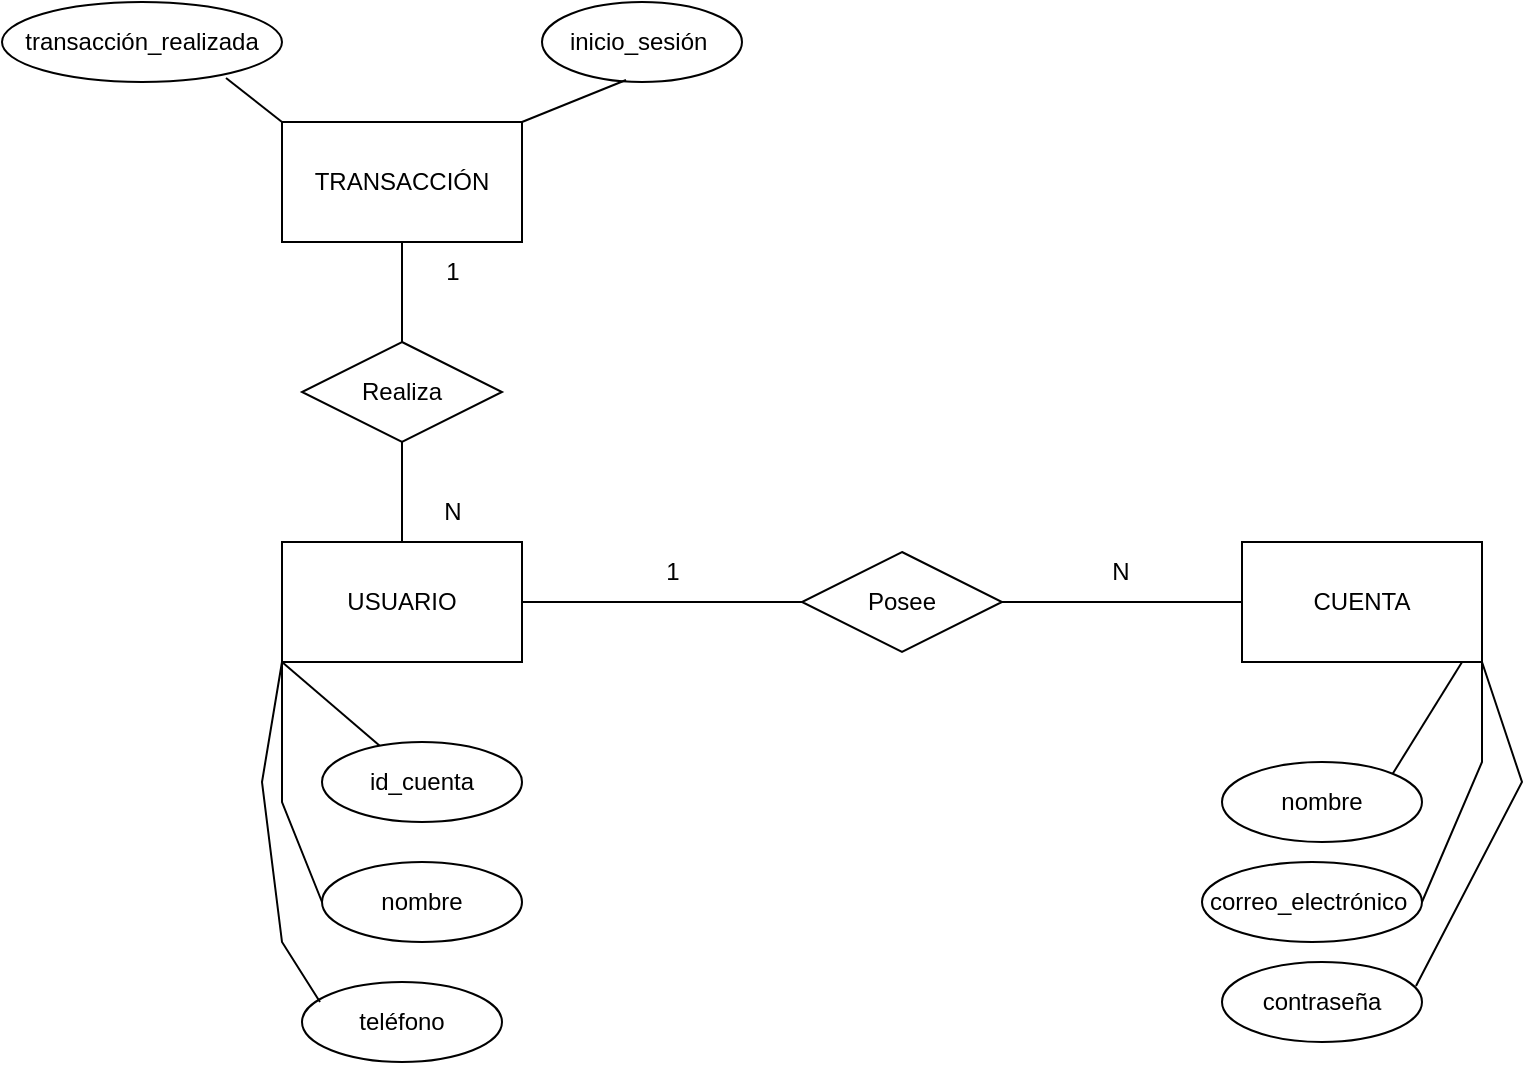 <mxfile version="24.7.16">
  <diagram name="Página-1" id="BKh5HEidqJ47ucqdIPJj">
    <mxGraphModel dx="2021" dy="1935" grid="1" gridSize="10" guides="1" tooltips="1" connect="1" arrows="1" fold="1" page="1" pageScale="1" pageWidth="827" pageHeight="1169" math="0" shadow="0">
      <root>
        <mxCell id="0" />
        <mxCell id="1" parent="0" />
        <mxCell id="xZgm0PM6zPpua3AeY3MV-1" value="USUARIO" style="rounded=0;whiteSpace=wrap;html=1;" vertex="1" parent="1">
          <mxGeometry x="-20" y="120" width="120" height="60" as="geometry" />
        </mxCell>
        <mxCell id="xZgm0PM6zPpua3AeY3MV-2" value="CUENTA" style="rounded=0;whiteSpace=wrap;html=1;" vertex="1" parent="1">
          <mxGeometry x="460" y="120" width="120" height="60" as="geometry" />
        </mxCell>
        <mxCell id="xZgm0PM6zPpua3AeY3MV-3" value="TRANSACCIÓN" style="rounded=0;whiteSpace=wrap;html=1;" vertex="1" parent="1">
          <mxGeometry x="-20" y="-90" width="120" height="60" as="geometry" />
        </mxCell>
        <mxCell id="xZgm0PM6zPpua3AeY3MV-5" value="" style="endArrow=none;html=1;rounded=0;entryX=0;entryY=1;entryDx=0;entryDy=0;" edge="1" parent="1" source="xZgm0PM6zPpua3AeY3MV-12" target="xZgm0PM6zPpua3AeY3MV-1">
          <mxGeometry width="50" height="50" relative="1" as="geometry">
            <mxPoint x="-30" y="220" as="sourcePoint" />
            <mxPoint x="20" y="170" as="targetPoint" />
          </mxGeometry>
        </mxCell>
        <mxCell id="xZgm0PM6zPpua3AeY3MV-8" value="nombre" style="ellipse;whiteSpace=wrap;html=1;" vertex="1" parent="1">
          <mxGeometry y="280" width="100" height="40" as="geometry" />
        </mxCell>
        <mxCell id="xZgm0PM6zPpua3AeY3MV-11" value="nombre" style="ellipse;whiteSpace=wrap;html=1;" vertex="1" parent="1">
          <mxGeometry x="450" y="230" width="100" height="40" as="geometry" />
        </mxCell>
        <mxCell id="xZgm0PM6zPpua3AeY3MV-12" value="id_cuenta" style="ellipse;whiteSpace=wrap;html=1;" vertex="1" parent="1">
          <mxGeometry y="220" width="100" height="40" as="geometry" />
        </mxCell>
        <mxCell id="xZgm0PM6zPpua3AeY3MV-14" value="teléfono" style="ellipse;whiteSpace=wrap;html=1;" vertex="1" parent="1">
          <mxGeometry x="-10" y="340" width="100" height="40" as="geometry" />
        </mxCell>
        <mxCell id="xZgm0PM6zPpua3AeY3MV-15" value="correo_electrónico&amp;nbsp;" style="ellipse;whiteSpace=wrap;html=1;" vertex="1" parent="1">
          <mxGeometry x="440" y="280" width="110" height="40" as="geometry" />
        </mxCell>
        <mxCell id="xZgm0PM6zPpua3AeY3MV-16" value="contraseña" style="ellipse;whiteSpace=wrap;html=1;" vertex="1" parent="1">
          <mxGeometry x="450" y="330" width="100" height="40" as="geometry" />
        </mxCell>
        <mxCell id="xZgm0PM6zPpua3AeY3MV-18" value="inicio_sesión&amp;nbsp;" style="ellipse;whiteSpace=wrap;html=1;" vertex="1" parent="1">
          <mxGeometry x="110" y="-150" width="100" height="40" as="geometry" />
        </mxCell>
        <mxCell id="xZgm0PM6zPpua3AeY3MV-19" value="transacción_realizada" style="ellipse;whiteSpace=wrap;html=1;" vertex="1" parent="1">
          <mxGeometry x="-160" y="-150" width="140" height="40" as="geometry" />
        </mxCell>
        <mxCell id="xZgm0PM6zPpua3AeY3MV-20" value="" style="endArrow=none;html=1;rounded=0;exitX=0;exitY=0.5;exitDx=0;exitDy=0;entryX=0;entryY=1;entryDx=0;entryDy=0;" edge="1" parent="1" source="xZgm0PM6zPpua3AeY3MV-8" target="xZgm0PM6zPpua3AeY3MV-1">
          <mxGeometry width="50" height="50" relative="1" as="geometry">
            <mxPoint x="-50" y="290" as="sourcePoint" />
            <mxPoint x="-20" y="190" as="targetPoint" />
            <Array as="points">
              <mxPoint x="-20" y="250" />
            </Array>
          </mxGeometry>
        </mxCell>
        <mxCell id="xZgm0PM6zPpua3AeY3MV-21" value="" style="endArrow=none;html=1;rounded=0;exitX=0.09;exitY=0.25;exitDx=0;exitDy=0;exitPerimeter=0;" edge="1" parent="1" source="xZgm0PM6zPpua3AeY3MV-14">
          <mxGeometry width="50" height="50" relative="1" as="geometry">
            <mxPoint x="-20" y="350" as="sourcePoint" />
            <mxPoint x="-20" y="180" as="targetPoint" />
            <Array as="points">
              <mxPoint x="-20" y="320" />
              <mxPoint x="-30" y="240" />
            </Array>
          </mxGeometry>
        </mxCell>
        <mxCell id="xZgm0PM6zPpua3AeY3MV-22" value="" style="endArrow=none;html=1;rounded=0;exitX=1;exitY=0;exitDx=0;exitDy=0;entryX=0.917;entryY=1;entryDx=0;entryDy=0;entryPerimeter=0;" edge="1" parent="1" source="xZgm0PM6zPpua3AeY3MV-11" target="xZgm0PM6zPpua3AeY3MV-2">
          <mxGeometry width="50" height="50" relative="1" as="geometry">
            <mxPoint x="559" y="220" as="sourcePoint" />
            <mxPoint x="580" y="180" as="targetPoint" />
          </mxGeometry>
        </mxCell>
        <mxCell id="xZgm0PM6zPpua3AeY3MV-23" value="" style="endArrow=none;html=1;rounded=0;entryX=1;entryY=1;entryDx=0;entryDy=0;exitX=1;exitY=0.5;exitDx=0;exitDy=0;" edge="1" parent="1" source="xZgm0PM6zPpua3AeY3MV-15" target="xZgm0PM6zPpua3AeY3MV-2">
          <mxGeometry width="50" height="50" relative="1" as="geometry">
            <mxPoint x="590" y="280" as="sourcePoint" />
            <mxPoint x="590" y="190" as="targetPoint" />
            <Array as="points">
              <mxPoint x="580" y="230" />
            </Array>
          </mxGeometry>
        </mxCell>
        <mxCell id="xZgm0PM6zPpua3AeY3MV-24" value="" style="endArrow=none;html=1;rounded=0;exitX=0.97;exitY=0.3;exitDx=0;exitDy=0;exitPerimeter=0;" edge="1" parent="1" source="xZgm0PM6zPpua3AeY3MV-16">
          <mxGeometry width="50" height="50" relative="1" as="geometry">
            <mxPoint x="620" y="250" as="sourcePoint" />
            <mxPoint x="580" y="180" as="targetPoint" />
            <Array as="points">
              <mxPoint x="600" y="240" />
            </Array>
          </mxGeometry>
        </mxCell>
        <mxCell id="xZgm0PM6zPpua3AeY3MV-25" value="" style="endArrow=none;html=1;rounded=0;exitX=1;exitY=0;exitDx=0;exitDy=0;entryX=0.42;entryY=0.975;entryDx=0;entryDy=0;entryPerimeter=0;" edge="1" parent="1" source="xZgm0PM6zPpua3AeY3MV-3" target="xZgm0PM6zPpua3AeY3MV-18">
          <mxGeometry width="50" height="50" relative="1" as="geometry">
            <mxPoint x="350" y="20" as="sourcePoint" />
            <mxPoint x="400" y="-30" as="targetPoint" />
          </mxGeometry>
        </mxCell>
        <mxCell id="xZgm0PM6zPpua3AeY3MV-26" value="" style="endArrow=none;html=1;rounded=0;exitX=0;exitY=0;exitDx=0;exitDy=0;entryX=0.8;entryY=0.95;entryDx=0;entryDy=0;entryPerimeter=0;" edge="1" parent="1" source="xZgm0PM6zPpua3AeY3MV-3" target="xZgm0PM6zPpua3AeY3MV-19">
          <mxGeometry width="50" height="50" relative="1" as="geometry">
            <mxPoint x="190" y="10" as="sourcePoint" />
            <mxPoint x="240" y="-40" as="targetPoint" />
          </mxGeometry>
        </mxCell>
        <mxCell id="xZgm0PM6zPpua3AeY3MV-31" style="edgeStyle=orthogonalEdgeStyle;rounded=0;orthogonalLoop=1;jettySize=auto;html=1;exitX=0.5;exitY=0;exitDx=0;exitDy=0;entryX=0.5;entryY=1;entryDx=0;entryDy=0;endArrow=none;endFill=0;" edge="1" parent="1" source="xZgm0PM6zPpua3AeY3MV-29" target="xZgm0PM6zPpua3AeY3MV-3">
          <mxGeometry relative="1" as="geometry" />
        </mxCell>
        <mxCell id="xZgm0PM6zPpua3AeY3MV-32" style="edgeStyle=orthogonalEdgeStyle;rounded=0;orthogonalLoop=1;jettySize=auto;html=1;exitX=0.5;exitY=1;exitDx=0;exitDy=0;entryX=0.5;entryY=0;entryDx=0;entryDy=0;endArrow=none;endFill=0;" edge="1" parent="1" source="xZgm0PM6zPpua3AeY3MV-29" target="xZgm0PM6zPpua3AeY3MV-1">
          <mxGeometry relative="1" as="geometry" />
        </mxCell>
        <mxCell id="xZgm0PM6zPpua3AeY3MV-29" value="Realiza" style="rhombus;whiteSpace=wrap;html=1;" vertex="1" parent="1">
          <mxGeometry x="-10" y="20" width="100" height="50" as="geometry" />
        </mxCell>
        <mxCell id="xZgm0PM6zPpua3AeY3MV-37" style="edgeStyle=orthogonalEdgeStyle;rounded=0;orthogonalLoop=1;jettySize=auto;html=1;exitX=1;exitY=0.5;exitDx=0;exitDy=0;entryX=0;entryY=0.5;entryDx=0;entryDy=0;endArrow=none;endFill=0;" edge="1" parent="1" source="xZgm0PM6zPpua3AeY3MV-36" target="xZgm0PM6zPpua3AeY3MV-2">
          <mxGeometry relative="1" as="geometry" />
        </mxCell>
        <mxCell id="xZgm0PM6zPpua3AeY3MV-38" style="edgeStyle=orthogonalEdgeStyle;rounded=0;orthogonalLoop=1;jettySize=auto;html=1;exitX=0;exitY=0.5;exitDx=0;exitDy=0;entryX=1;entryY=0.5;entryDx=0;entryDy=0;endArrow=none;endFill=0;" edge="1" parent="1" source="xZgm0PM6zPpua3AeY3MV-36" target="xZgm0PM6zPpua3AeY3MV-1">
          <mxGeometry relative="1" as="geometry" />
        </mxCell>
        <mxCell id="xZgm0PM6zPpua3AeY3MV-36" value="Posee" style="rhombus;whiteSpace=wrap;html=1;" vertex="1" parent="1">
          <mxGeometry x="240" y="125" width="100" height="50" as="geometry" />
        </mxCell>
        <mxCell id="xZgm0PM6zPpua3AeY3MV-39" value="1" style="text;html=1;align=center;verticalAlign=middle;resizable=0;points=[];autosize=1;strokeColor=none;fillColor=none;" vertex="1" parent="1">
          <mxGeometry x="160" y="120" width="30" height="30" as="geometry" />
        </mxCell>
        <mxCell id="xZgm0PM6zPpua3AeY3MV-40" value="N" style="text;html=1;align=center;verticalAlign=middle;resizable=0;points=[];autosize=1;strokeColor=none;fillColor=none;" vertex="1" parent="1">
          <mxGeometry x="384" y="120" width="30" height="30" as="geometry" />
        </mxCell>
        <mxCell id="xZgm0PM6zPpua3AeY3MV-41" value="1" style="text;html=1;align=center;verticalAlign=middle;resizable=0;points=[];autosize=1;strokeColor=none;fillColor=none;" vertex="1" parent="1">
          <mxGeometry x="50" y="-30" width="30" height="30" as="geometry" />
        </mxCell>
        <mxCell id="xZgm0PM6zPpua3AeY3MV-42" value="N" style="text;html=1;align=center;verticalAlign=middle;resizable=0;points=[];autosize=1;strokeColor=none;fillColor=none;" vertex="1" parent="1">
          <mxGeometry x="50" y="90" width="30" height="30" as="geometry" />
        </mxCell>
      </root>
    </mxGraphModel>
  </diagram>
</mxfile>
